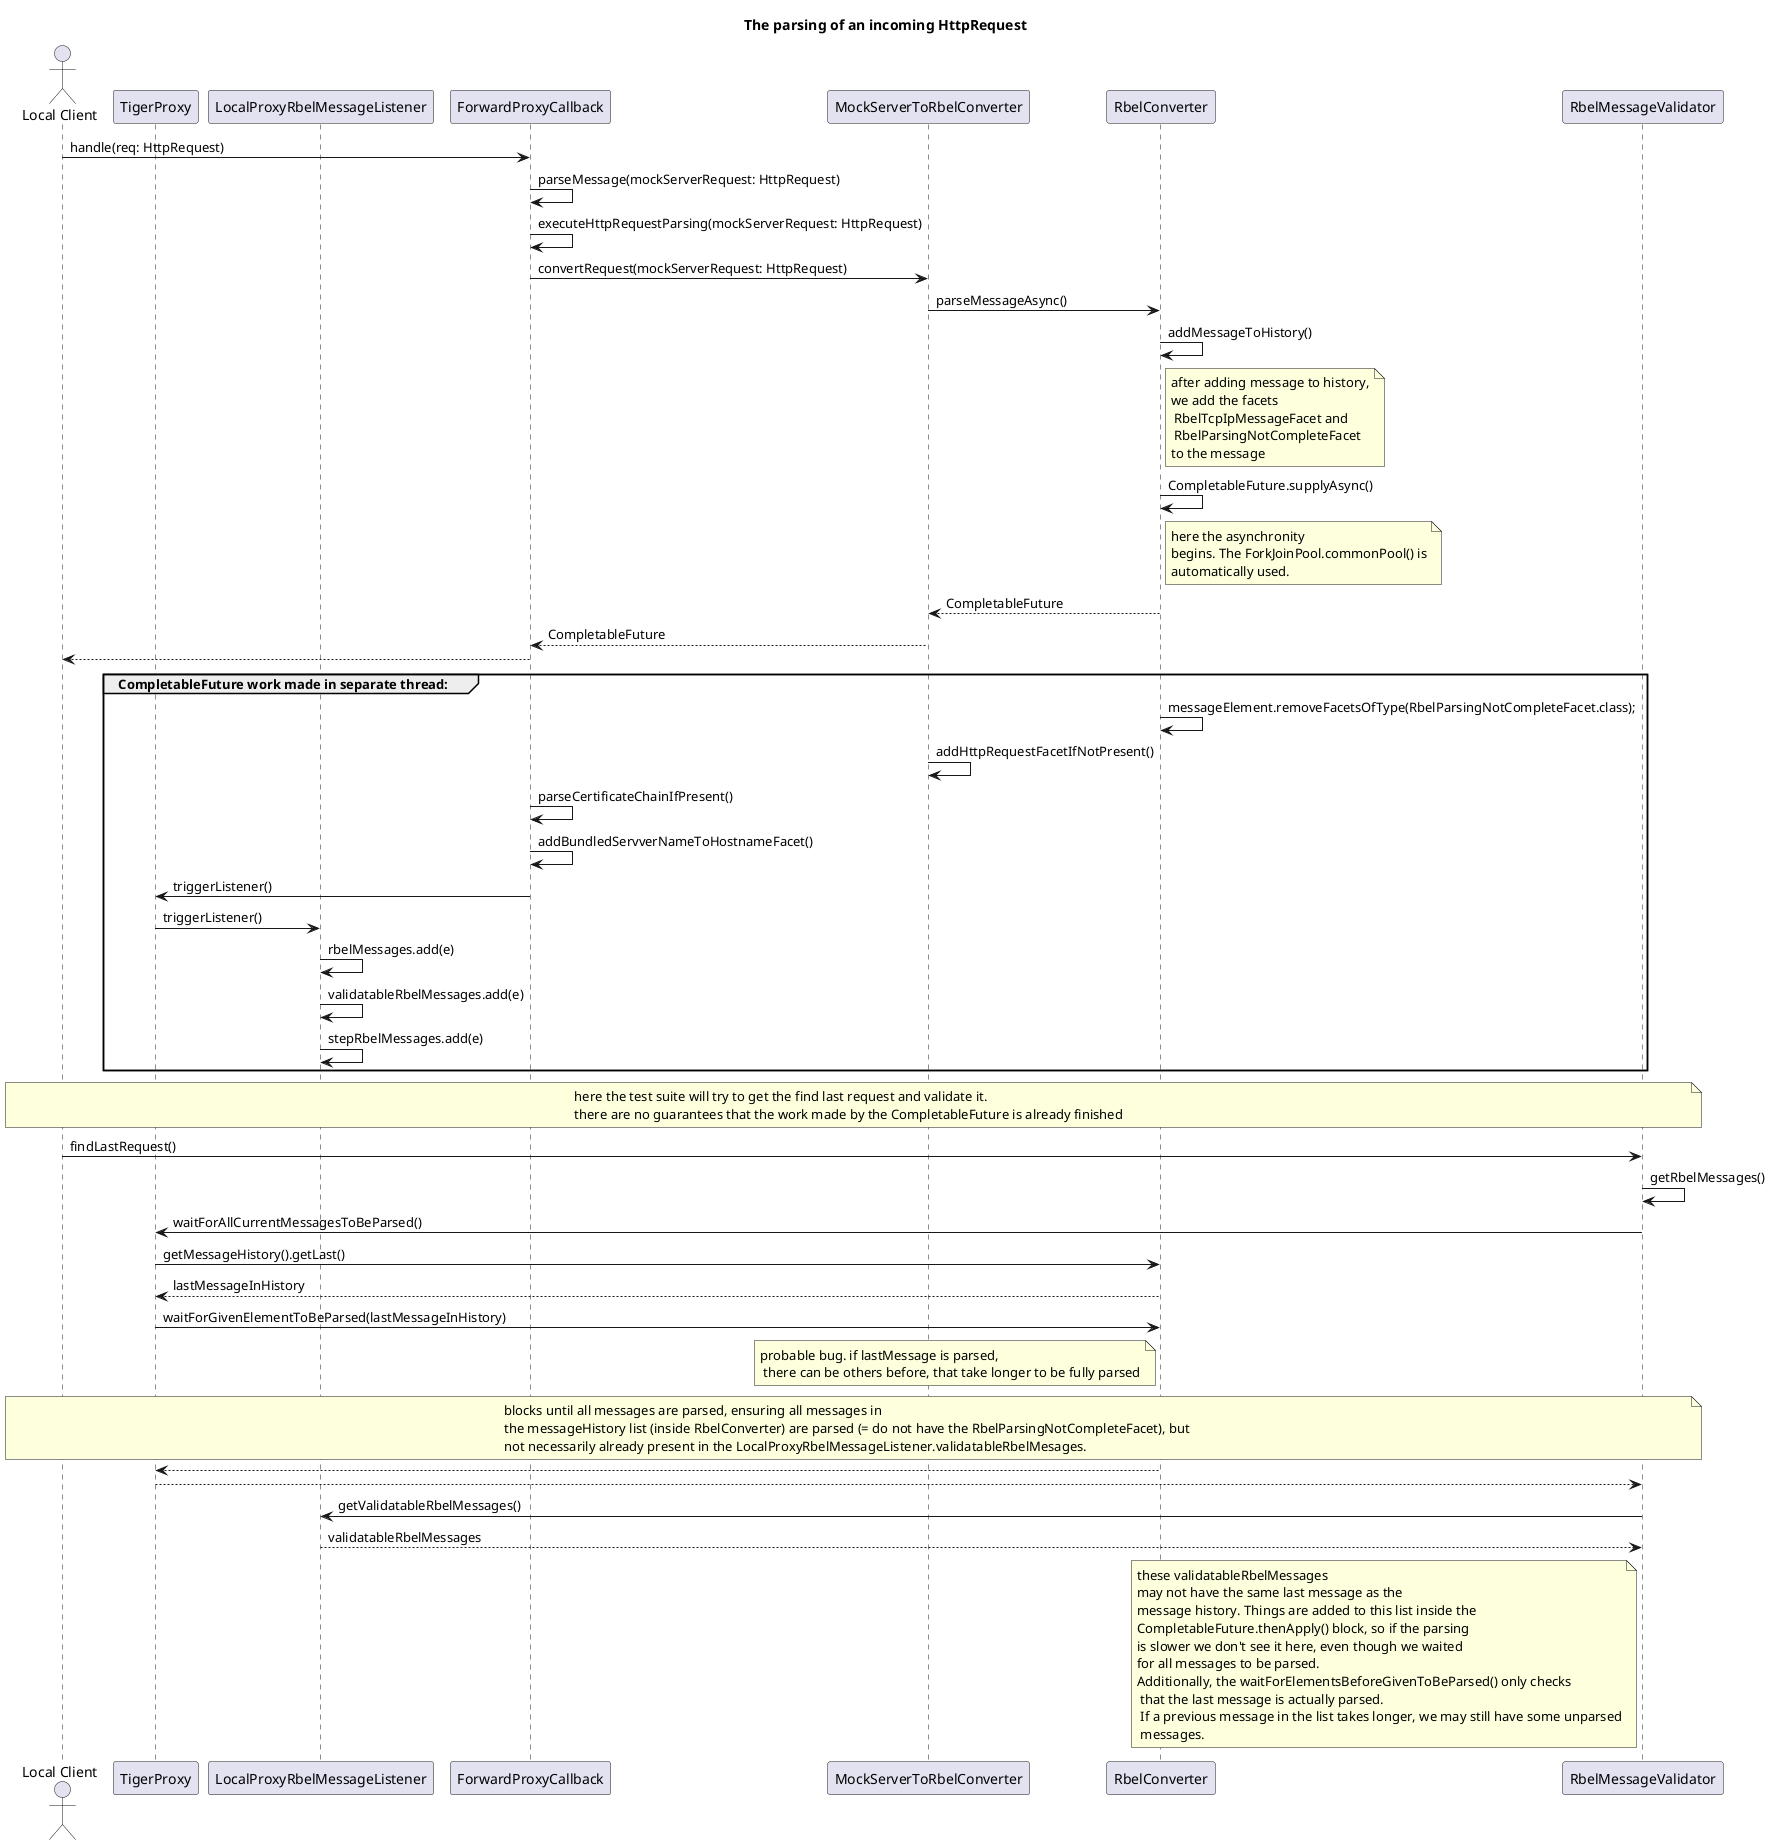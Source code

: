 @startuml
title The parsing of an incoming HttpRequest
actor "Local Client" as lc
participant TigerProxy as tigerProxy
participant LocalProxyRbelMessageListener as lpml
participant ForwardProxyCallback as fpc
participant MockServerToRbelConverter as m2rc
participant RbelConverter as rc
participant RbelMessageValidator as rmv

lc -> fpc : handle(req: HttpRequest)
fpc -> fpc: parseMessage(mockServerRequest: HttpRequest)
fpc -> fpc: executeHttpRequestParsing(mockServerRequest: HttpRequest)
fpc -> m2rc: convertRequest(mockServerRequest: HttpRequest)
m2rc -> rc: parseMessageAsync()
rc -> rc: addMessageToHistory()
note right of rc: after adding message to history,\n\
we add the facets\n\
 RbelTcpIpMessageFacet and\n\
 RbelParsingNotCompleteFacet\n\
to the message
rc -> rc: CompletableFuture.supplyAsync()
note right of rc: here the asynchronity\n\
begins. The ForkJoinPool.commonPool() is\n\
automatically used.
rc --> m2rc: CompletableFuture
m2rc --> fpc: CompletableFuture
fpc --> lc

group CompletableFuture work made in separate thread:
rc -> rc: messageElement.removeFacetsOfType(RbelParsingNotCompleteFacet.class);
m2rc -> m2rc: addHttpRequestFacetIfNotPresent()
fpc -> fpc: parseCertificateChainIfPresent()
fpc -> fpc: addBundledServverNameToHostnameFacet()
fpc -> tigerProxy: triggerListener()
tigerProxy -> lpml: triggerListener()
lpml -> lpml: rbelMessages.add(e)
lpml -> lpml: validatableRbelMessages.add(e)
lpml -> lpml: stepRbelMessages.add(e)
end

note across:  here the test suite will try to get the find last request and validate it.\n\
there are no guarantees that the work made by the CompletableFuture is already finished
lc -> rmv: findLastRequest()
rmv -> rmv: getRbelMessages()
rmv -> tigerProxy: waitForAllCurrentMessagesToBeParsed()
tigerProxy -> rc: getMessageHistory().getLast()
rc --> tigerProxy: lastMessageInHistory
tigerProxy -> rc: waitForGivenElementToBeParsed(lastMessageInHistory)
note left of rc: probable bug. if lastMessage is parsed,\n\
 there can be others before, that take longer to be fully parsed
note across: blocks until all messages are parsed, ensuring all messages in \n\
the messageHistory list (inside RbelConverter) are parsed (= do not have the RbelParsingNotCompleteFacet), but \n\
not necessarily already present in the LocalProxyRbelMessageListener.validatableRbelMesages.
rc --> tigerProxy
tigerProxy --> rmv
rmv -> lpml: getValidatableRbelMessages()
lpml --> rmv: validatableRbelMessages
note left of rmv: these validatableRbelMessages\n\
may not have the same last message as the\n\
message history. Things are added to this list inside the\n\
CompletableFuture.thenApply() block, so if the parsing\n\
is slower we don't see it here, even though we waited\n\
for all messages to be parsed.\n\
Additionally, the waitForElementsBeforeGivenToBeParsed() only checks\n\
 that the last message is actually parsed.\n\
 If a previous message in the list takes longer, we may still have some unparsed\n\
 messages.

@enduml